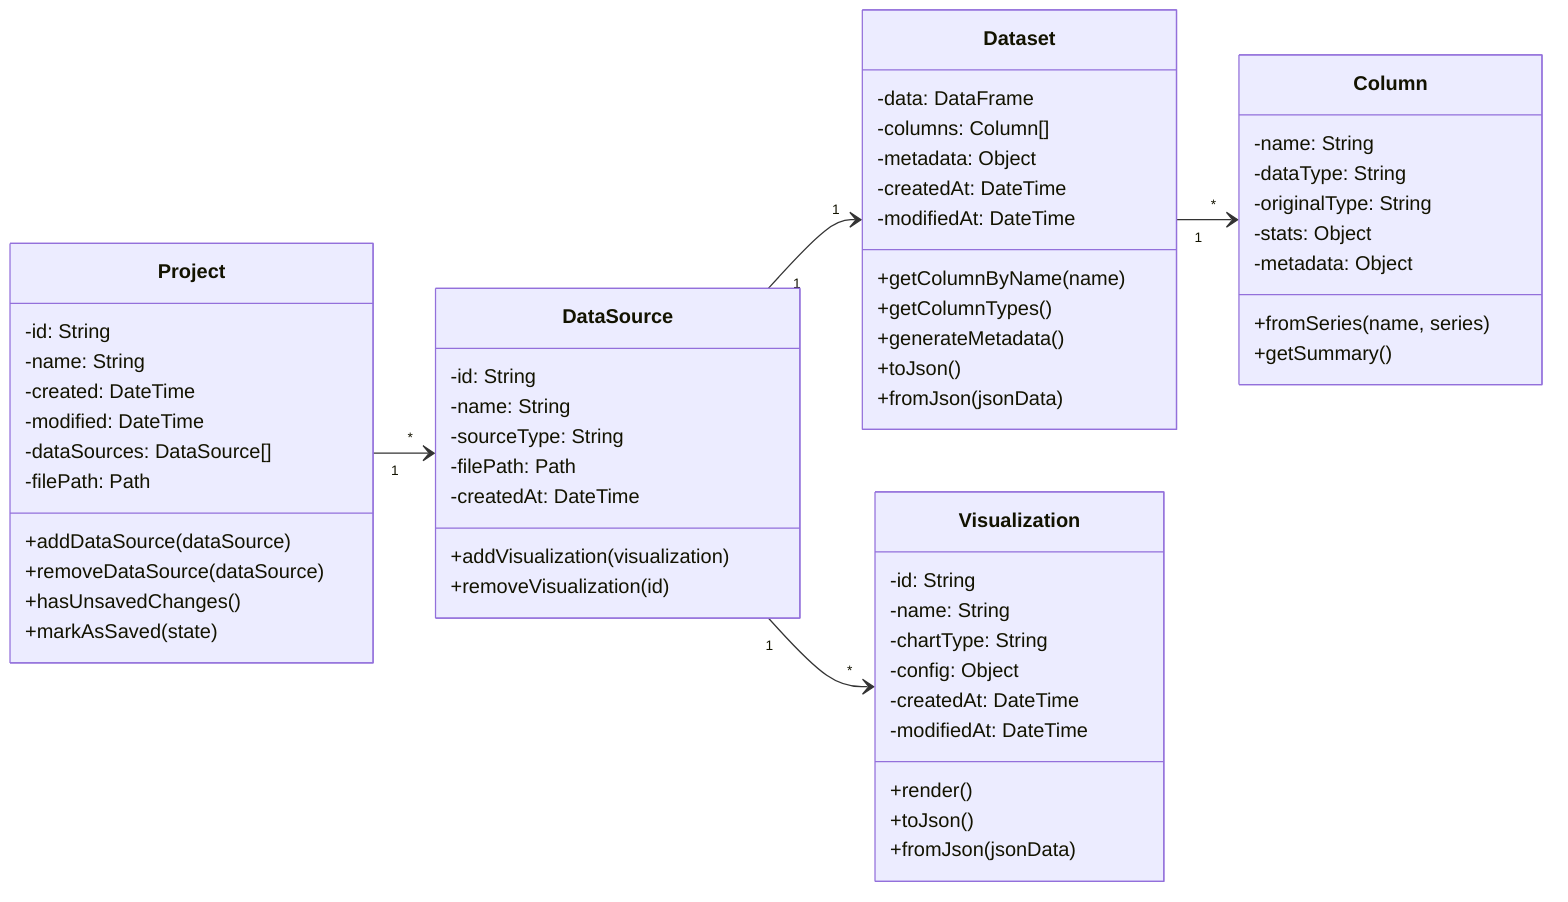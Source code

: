 classDiagram
    direction LR

    Project "1" --> "*" DataSource
    DataSource "1" --> "1" Dataset
    DataSource "1" --> "*" Visualization
    Dataset "1" --> "*" Column

    class DataSource {
        -id: String
        -name: String
        -sourceType: String
        -filePath: Path
        -createdAt: DateTime
        +addVisualization(visualization)
        +removeVisualization(id)
    }

    class Dataset {
        -data: DataFrame
        -columns: Column[]
        -metadata: Object
        -createdAt: DateTime
        -modifiedAt: DateTime
        +getColumnByName(name)
        +getColumnTypes()
        +generateMetadata()
        +toJson()
        +fromJson(jsonData)
    }

    class Column {
        -name: String
        -dataType: String
        -originalType: String
        -stats: Object
        -metadata: Object
        +fromSeries(name, series)
        +getSummary()
    }

    class Visualization {
        -id: String
        -name: String
        -chartType: String
        -config: Object
        -createdAt: DateTime
        -modifiedAt: DateTime
        +render()
        +toJson()
        +fromJson(jsonData)
    }

    class Project {
        -id: String
        -name: String
        -created: DateTime
        -modified: DateTime
        -dataSources: DataSource[]
        -filePath: Path
        +addDataSource(dataSource)
        +removeDataSource(dataSource)
        +hasUnsavedChanges()
        +markAsSaved(state)
    }